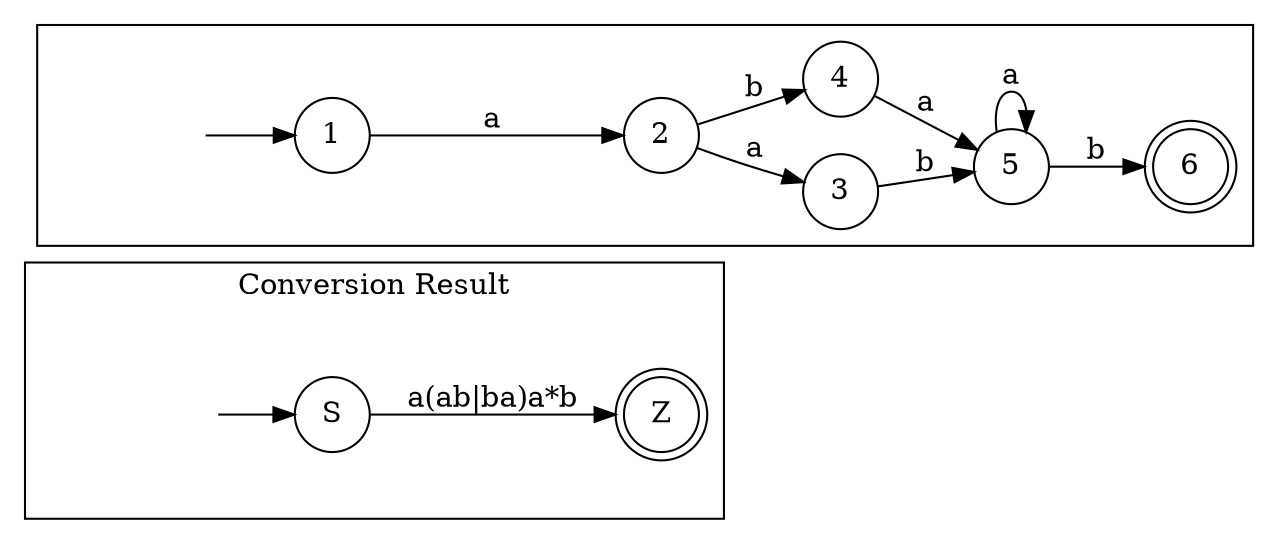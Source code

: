 digraph G {
    rankdir = "LR";
    node [shape=circle];

    subgraph cluster2 {
        label = "Conversion Result"
        Z [shape=doublecircle]
        begin2 [style=invis];
        begin2 -> S;
        S -> Z [label="a(ab|ba)a*b"];
    }

    subgraph cluster1 {
        6 [shape=doublecircle]

        begin [style=invis];
        begin -> 1;
        1 -> 2 [label="a"];
        2 -> 3 [label="a"];
        2 -> 4 [label="b"];

        3 -> 5 [label="b"];
        4 -> 5 [label="a"];

        5 -> 5 [label="a"];
        5 -> 6 [label="b"];
    }

}